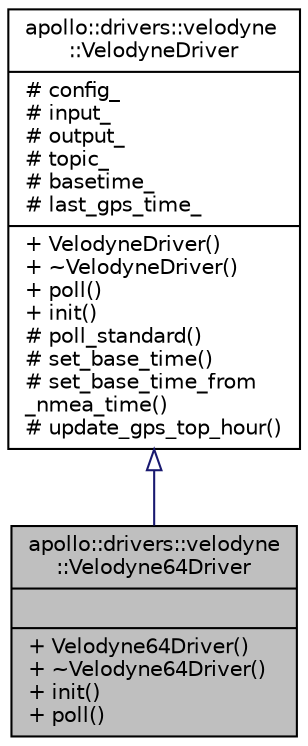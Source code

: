 digraph "apollo::drivers::velodyne::Velodyne64Driver"
{
  edge [fontname="Helvetica",fontsize="10",labelfontname="Helvetica",labelfontsize="10"];
  node [fontname="Helvetica",fontsize="10",shape=record];
  Node1 [label="{apollo::drivers::velodyne\l::Velodyne64Driver\n||+ Velodyne64Driver()\l+ ~Velodyne64Driver()\l+ init()\l+ poll()\l}",height=0.2,width=0.4,color="black", fillcolor="grey75", style="filled" fontcolor="black"];
  Node2 -> Node1 [dir="back",color="midnightblue",fontsize="10",style="solid",arrowtail="onormal",fontname="Helvetica"];
  Node2 [label="{apollo::drivers::velodyne\l::VelodyneDriver\n|# config_\l# input_\l# output_\l# topic_\l# basetime_\l# last_gps_time_\l|+ VelodyneDriver()\l+ ~VelodyneDriver()\l+ poll()\l+ init()\l# poll_standard()\l# set_base_time()\l# set_base_time_from\l_nmea_time()\l# update_gps_top_hour()\l}",height=0.2,width=0.4,color="black", fillcolor="white", style="filled",URL="$classapollo_1_1drivers_1_1velodyne_1_1VelodyneDriver.html"];
}
